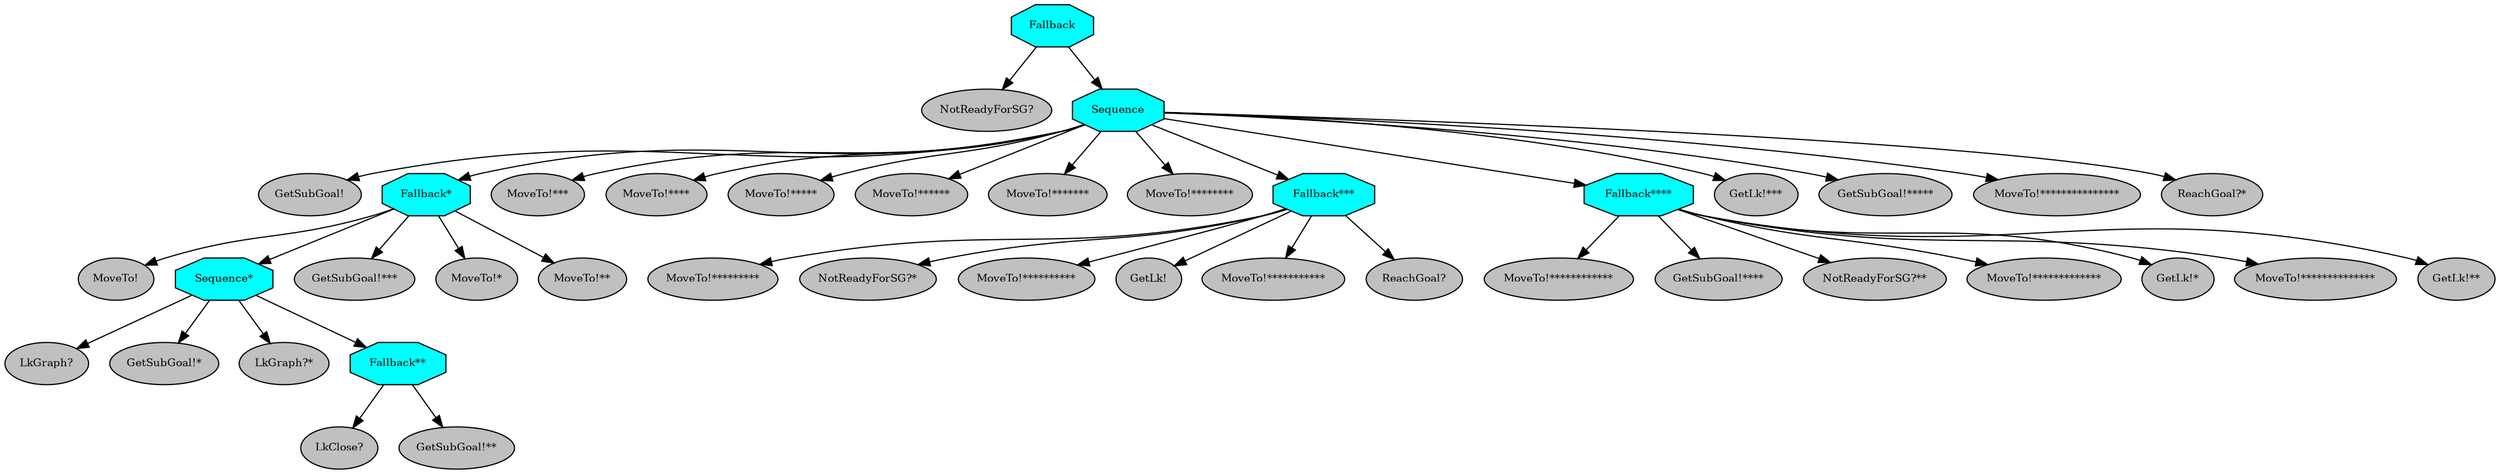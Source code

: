 digraph pastafarianism {
ordering=out;
graph [fontname="times-roman"];
node [fontname="times-roman"];
edge [fontname="times-roman"];
Fallback [fillcolor=cyan, fontcolor=black, fontsize=9, label=Fallback, shape=octagon, style=filled];
"NotReadyForSG?" [fillcolor=gray, fontcolor=black, fontsize=9, label="NotReadyForSG?", shape=ellipse, style=filled];
Fallback -> "NotReadyForSG?";
Sequence [fillcolor=cyan, fontcolor=black, fontsize=9, label=Sequence, shape=octagon, style=filled];
Fallback -> Sequence;
"GetSubGoal!" [fillcolor=gray, fontcolor=black, fontsize=9, label="GetSubGoal!", shape=ellipse, style=filled];
Sequence -> "GetSubGoal!";
"Fallback*" [fillcolor=cyan, fontcolor=black, fontsize=9, label="Fallback*", shape=octagon, style=filled];
Sequence -> "Fallback*";
"MoveTo!" [fillcolor=gray, fontcolor=black, fontsize=9, label="MoveTo!", shape=ellipse, style=filled];
"Fallback*" -> "MoveTo!";
"Sequence*" [fillcolor=cyan, fontcolor=black, fontsize=9, label="Sequence*", shape=octagon, style=filled];
"Fallback*" -> "Sequence*";
"LkGraph?" [fillcolor=gray, fontcolor=black, fontsize=9, label="LkGraph?", shape=ellipse, style=filled];
"Sequence*" -> "LkGraph?";
"GetSubGoal!*" [fillcolor=gray, fontcolor=black, fontsize=9, label="GetSubGoal!*", shape=ellipse, style=filled];
"Sequence*" -> "GetSubGoal!*";
"LkGraph?*" [fillcolor=gray, fontcolor=black, fontsize=9, label="LkGraph?*", shape=ellipse, style=filled];
"Sequence*" -> "LkGraph?*";
"Fallback**" [fillcolor=cyan, fontcolor=black, fontsize=9, label="Fallback**", shape=octagon, style=filled];
"Sequence*" -> "Fallback**";
"LkClose?" [fillcolor=gray, fontcolor=black, fontsize=9, label="LkClose?", shape=ellipse, style=filled];
"Fallback**" -> "LkClose?";
"GetSubGoal!**" [fillcolor=gray, fontcolor=black, fontsize=9, label="GetSubGoal!**", shape=ellipse, style=filled];
"Fallback**" -> "GetSubGoal!**";
"GetSubGoal!***" [fillcolor=gray, fontcolor=black, fontsize=9, label="GetSubGoal!***", shape=ellipse, style=filled];
"Fallback*" -> "GetSubGoal!***";
"MoveTo!*" [fillcolor=gray, fontcolor=black, fontsize=9, label="MoveTo!*", shape=ellipse, style=filled];
"Fallback*" -> "MoveTo!*";
"MoveTo!**" [fillcolor=gray, fontcolor=black, fontsize=9, label="MoveTo!**", shape=ellipse, style=filled];
"Fallback*" -> "MoveTo!**";
"MoveTo!***" [fillcolor=gray, fontcolor=black, fontsize=9, label="MoveTo!***", shape=ellipse, style=filled];
Sequence -> "MoveTo!***";
"MoveTo!****" [fillcolor=gray, fontcolor=black, fontsize=9, label="MoveTo!****", shape=ellipse, style=filled];
Sequence -> "MoveTo!****";
"MoveTo!*****" [fillcolor=gray, fontcolor=black, fontsize=9, label="MoveTo!*****", shape=ellipse, style=filled];
Sequence -> "MoveTo!*****";
"MoveTo!******" [fillcolor=gray, fontcolor=black, fontsize=9, label="MoveTo!******", shape=ellipse, style=filled];
Sequence -> "MoveTo!******";
"MoveTo!*******" [fillcolor=gray, fontcolor=black, fontsize=9, label="MoveTo!*******", shape=ellipse, style=filled];
Sequence -> "MoveTo!*******";
"MoveTo!********" [fillcolor=gray, fontcolor=black, fontsize=9, label="MoveTo!********", shape=ellipse, style=filled];
Sequence -> "MoveTo!********";
"Fallback***" [fillcolor=cyan, fontcolor=black, fontsize=9, label="Fallback***", shape=octagon, style=filled];
Sequence -> "Fallback***";
"MoveTo!*********" [fillcolor=gray, fontcolor=black, fontsize=9, label="MoveTo!*********", shape=ellipse, style=filled];
"Fallback***" -> "MoveTo!*********";
"NotReadyForSG?*" [fillcolor=gray, fontcolor=black, fontsize=9, label="NotReadyForSG?*", shape=ellipse, style=filled];
"Fallback***" -> "NotReadyForSG?*";
"MoveTo!**********" [fillcolor=gray, fontcolor=black, fontsize=9, label="MoveTo!**********", shape=ellipse, style=filled];
"Fallback***" -> "MoveTo!**********";
"GetLk!" [fillcolor=gray, fontcolor=black, fontsize=9, label="GetLk!", shape=ellipse, style=filled];
"Fallback***" -> "GetLk!";
"MoveTo!***********" [fillcolor=gray, fontcolor=black, fontsize=9, label="MoveTo!***********", shape=ellipse, style=filled];
"Fallback***" -> "MoveTo!***********";
"ReachGoal?" [fillcolor=gray, fontcolor=black, fontsize=9, label="ReachGoal?", shape=ellipse, style=filled];
"Fallback***" -> "ReachGoal?";
"Fallback****" [fillcolor=cyan, fontcolor=black, fontsize=9, label="Fallback****", shape=octagon, style=filled];
Sequence -> "Fallback****";
"MoveTo!************" [fillcolor=gray, fontcolor=black, fontsize=9, label="MoveTo!************", shape=ellipse, style=filled];
"Fallback****" -> "MoveTo!************";
"GetSubGoal!****" [fillcolor=gray, fontcolor=black, fontsize=9, label="GetSubGoal!****", shape=ellipse, style=filled];
"Fallback****" -> "GetSubGoal!****";
"NotReadyForSG?**" [fillcolor=gray, fontcolor=black, fontsize=9, label="NotReadyForSG?**", shape=ellipse, style=filled];
"Fallback****" -> "NotReadyForSG?**";
"MoveTo!*************" [fillcolor=gray, fontcolor=black, fontsize=9, label="MoveTo!*************", shape=ellipse, style=filled];
"Fallback****" -> "MoveTo!*************";
"GetLk!*" [fillcolor=gray, fontcolor=black, fontsize=9, label="GetLk!*", shape=ellipse, style=filled];
"Fallback****" -> "GetLk!*";
"MoveTo!**************" [fillcolor=gray, fontcolor=black, fontsize=9, label="MoveTo!**************", shape=ellipse, style=filled];
"Fallback****" -> "MoveTo!**************";
"GetLk!**" [fillcolor=gray, fontcolor=black, fontsize=9, label="GetLk!**", shape=ellipse, style=filled];
"Fallback****" -> "GetLk!**";
"GetLk!***" [fillcolor=gray, fontcolor=black, fontsize=9, label="GetLk!***", shape=ellipse, style=filled];
Sequence -> "GetLk!***";
"GetSubGoal!*****" [fillcolor=gray, fontcolor=black, fontsize=9, label="GetSubGoal!*****", shape=ellipse, style=filled];
Sequence -> "GetSubGoal!*****";
"MoveTo!***************" [fillcolor=gray, fontcolor=black, fontsize=9, label="MoveTo!***************", shape=ellipse, style=filled];
Sequence -> "MoveTo!***************";
"ReachGoal?*" [fillcolor=gray, fontcolor=black, fontsize=9, label="ReachGoal?*", shape=ellipse, style=filled];
Sequence -> "ReachGoal?*";
}
